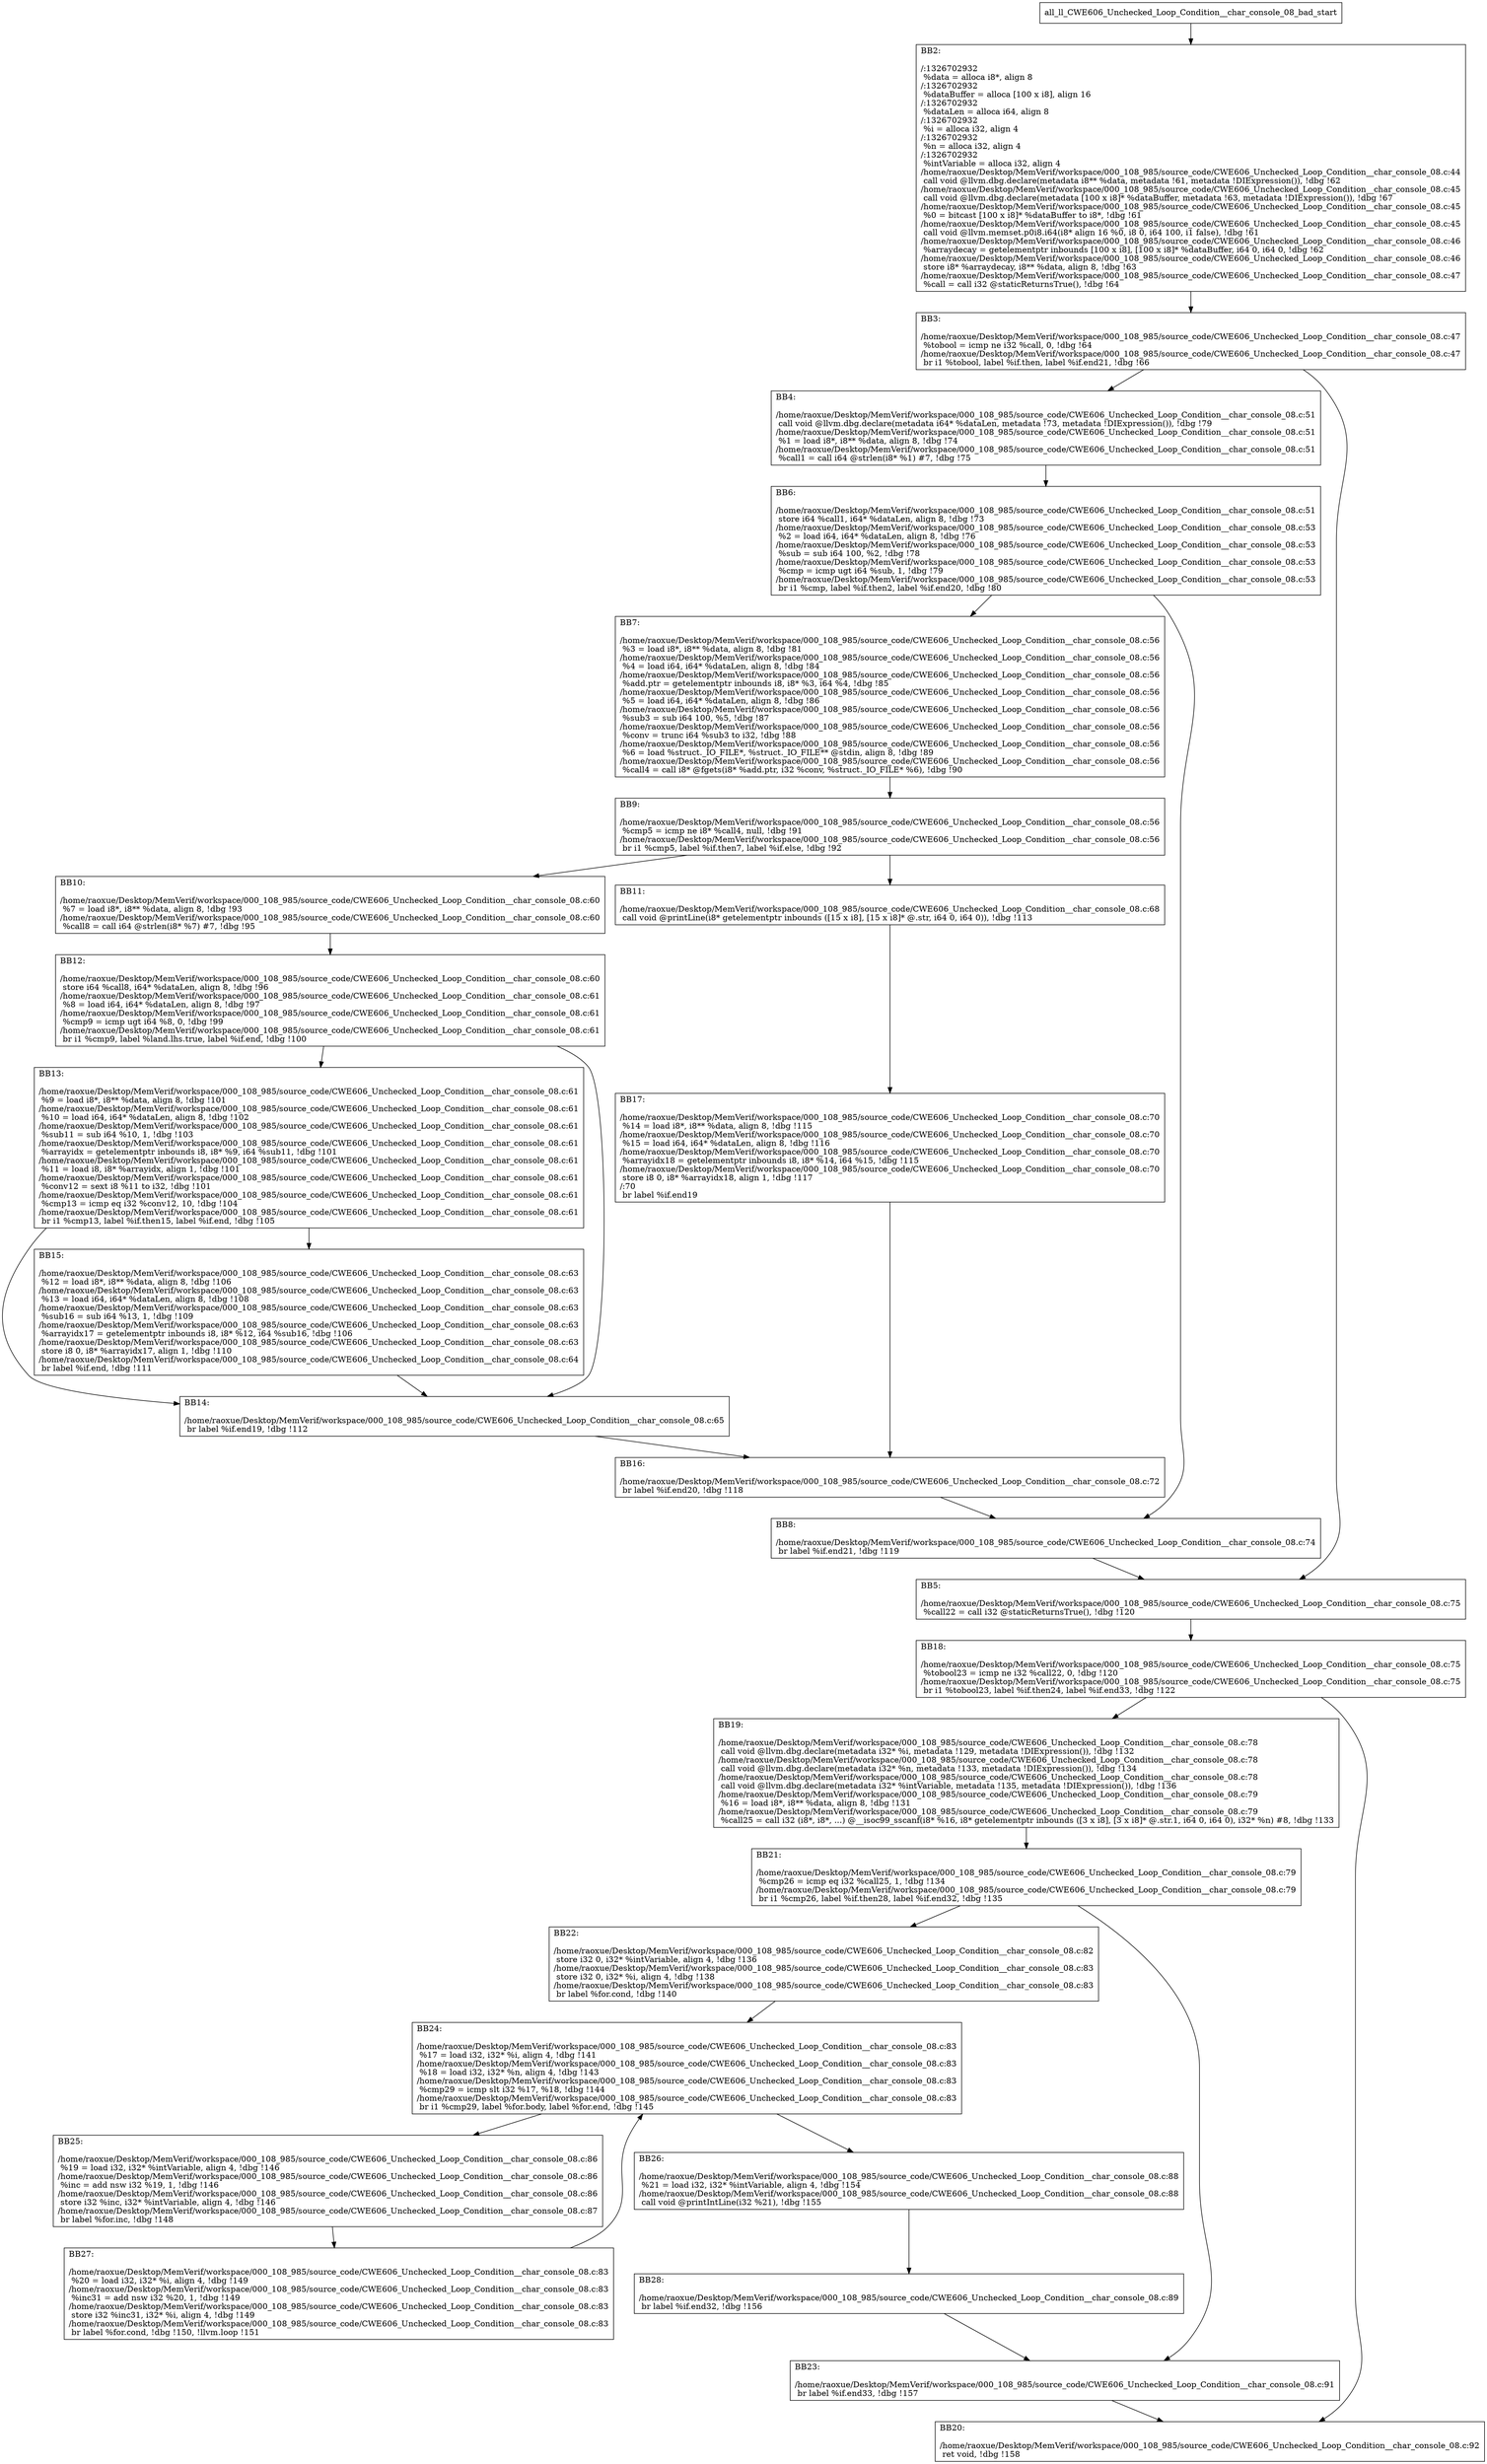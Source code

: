 digraph "CFG for'all_ll_CWE606_Unchecked_Loop_Condition__char_console_08_bad' function" {
	BBall_ll_CWE606_Unchecked_Loop_Condition__char_console_08_bad_start[shape=record,label="{all_ll_CWE606_Unchecked_Loop_Condition__char_console_08_bad_start}"];
	BBall_ll_CWE606_Unchecked_Loop_Condition__char_console_08_bad_start-> all_ll_CWE606_Unchecked_Loop_Condition__char_console_08_badBB2;
	all_ll_CWE606_Unchecked_Loop_Condition__char_console_08_badBB2 [shape=record, label="{BB2:\l\l/:1326702932\l
  %data = alloca i8*, align 8\l
/:1326702932\l
  %dataBuffer = alloca [100 x i8], align 16\l
/:1326702932\l
  %dataLen = alloca i64, align 8\l
/:1326702932\l
  %i = alloca i32, align 4\l
/:1326702932\l
  %n = alloca i32, align 4\l
/:1326702932\l
  %intVariable = alloca i32, align 4\l
/home/raoxue/Desktop/MemVerif/workspace/000_108_985/source_code/CWE606_Unchecked_Loop_Condition__char_console_08.c:44\l
  call void @llvm.dbg.declare(metadata i8** %data, metadata !61, metadata !DIExpression()), !dbg !62\l
/home/raoxue/Desktop/MemVerif/workspace/000_108_985/source_code/CWE606_Unchecked_Loop_Condition__char_console_08.c:45\l
  call void @llvm.dbg.declare(metadata [100 x i8]* %dataBuffer, metadata !63, metadata !DIExpression()), !dbg !67\l
/home/raoxue/Desktop/MemVerif/workspace/000_108_985/source_code/CWE606_Unchecked_Loop_Condition__char_console_08.c:45\l
  %0 = bitcast [100 x i8]* %dataBuffer to i8*, !dbg !61\l
/home/raoxue/Desktop/MemVerif/workspace/000_108_985/source_code/CWE606_Unchecked_Loop_Condition__char_console_08.c:45\l
  call void @llvm.memset.p0i8.i64(i8* align 16 %0, i8 0, i64 100, i1 false), !dbg !61\l
/home/raoxue/Desktop/MemVerif/workspace/000_108_985/source_code/CWE606_Unchecked_Loop_Condition__char_console_08.c:46\l
  %arraydecay = getelementptr inbounds [100 x i8], [100 x i8]* %dataBuffer, i64 0, i64 0, !dbg !62\l
/home/raoxue/Desktop/MemVerif/workspace/000_108_985/source_code/CWE606_Unchecked_Loop_Condition__char_console_08.c:46\l
  store i8* %arraydecay, i8** %data, align 8, !dbg !63\l
/home/raoxue/Desktop/MemVerif/workspace/000_108_985/source_code/CWE606_Unchecked_Loop_Condition__char_console_08.c:47\l
  %call = call i32 @staticReturnsTrue(), !dbg !64\l
}"];
	all_ll_CWE606_Unchecked_Loop_Condition__char_console_08_badBB2-> all_ll_CWE606_Unchecked_Loop_Condition__char_console_08_badBB3;
	all_ll_CWE606_Unchecked_Loop_Condition__char_console_08_badBB3 [shape=record, label="{BB3:\l\l/home/raoxue/Desktop/MemVerif/workspace/000_108_985/source_code/CWE606_Unchecked_Loop_Condition__char_console_08.c:47\l
  %tobool = icmp ne i32 %call, 0, !dbg !64\l
/home/raoxue/Desktop/MemVerif/workspace/000_108_985/source_code/CWE606_Unchecked_Loop_Condition__char_console_08.c:47\l
  br i1 %tobool, label %if.then, label %if.end21, !dbg !66\l
}"];
	all_ll_CWE606_Unchecked_Loop_Condition__char_console_08_badBB3-> all_ll_CWE606_Unchecked_Loop_Condition__char_console_08_badBB4;
	all_ll_CWE606_Unchecked_Loop_Condition__char_console_08_badBB3-> all_ll_CWE606_Unchecked_Loop_Condition__char_console_08_badBB5;
	all_ll_CWE606_Unchecked_Loop_Condition__char_console_08_badBB4 [shape=record, label="{BB4:\l\l/home/raoxue/Desktop/MemVerif/workspace/000_108_985/source_code/CWE606_Unchecked_Loop_Condition__char_console_08.c:51\l
  call void @llvm.dbg.declare(metadata i64* %dataLen, metadata !73, metadata !DIExpression()), !dbg !79\l
/home/raoxue/Desktop/MemVerif/workspace/000_108_985/source_code/CWE606_Unchecked_Loop_Condition__char_console_08.c:51\l
  %1 = load i8*, i8** %data, align 8, !dbg !74\l
/home/raoxue/Desktop/MemVerif/workspace/000_108_985/source_code/CWE606_Unchecked_Loop_Condition__char_console_08.c:51\l
  %call1 = call i64 @strlen(i8* %1) #7, !dbg !75\l
}"];
	all_ll_CWE606_Unchecked_Loop_Condition__char_console_08_badBB4-> all_ll_CWE606_Unchecked_Loop_Condition__char_console_08_badBB6;
	all_ll_CWE606_Unchecked_Loop_Condition__char_console_08_badBB6 [shape=record, label="{BB6:\l\l/home/raoxue/Desktop/MemVerif/workspace/000_108_985/source_code/CWE606_Unchecked_Loop_Condition__char_console_08.c:51\l
  store i64 %call1, i64* %dataLen, align 8, !dbg !73\l
/home/raoxue/Desktop/MemVerif/workspace/000_108_985/source_code/CWE606_Unchecked_Loop_Condition__char_console_08.c:53\l
  %2 = load i64, i64* %dataLen, align 8, !dbg !76\l
/home/raoxue/Desktop/MemVerif/workspace/000_108_985/source_code/CWE606_Unchecked_Loop_Condition__char_console_08.c:53\l
  %sub = sub i64 100, %2, !dbg !78\l
/home/raoxue/Desktop/MemVerif/workspace/000_108_985/source_code/CWE606_Unchecked_Loop_Condition__char_console_08.c:53\l
  %cmp = icmp ugt i64 %sub, 1, !dbg !79\l
/home/raoxue/Desktop/MemVerif/workspace/000_108_985/source_code/CWE606_Unchecked_Loop_Condition__char_console_08.c:53\l
  br i1 %cmp, label %if.then2, label %if.end20, !dbg !80\l
}"];
	all_ll_CWE606_Unchecked_Loop_Condition__char_console_08_badBB6-> all_ll_CWE606_Unchecked_Loop_Condition__char_console_08_badBB7;
	all_ll_CWE606_Unchecked_Loop_Condition__char_console_08_badBB6-> all_ll_CWE606_Unchecked_Loop_Condition__char_console_08_badBB8;
	all_ll_CWE606_Unchecked_Loop_Condition__char_console_08_badBB7 [shape=record, label="{BB7:\l\l/home/raoxue/Desktop/MemVerif/workspace/000_108_985/source_code/CWE606_Unchecked_Loop_Condition__char_console_08.c:56\l
  %3 = load i8*, i8** %data, align 8, !dbg !81\l
/home/raoxue/Desktop/MemVerif/workspace/000_108_985/source_code/CWE606_Unchecked_Loop_Condition__char_console_08.c:56\l
  %4 = load i64, i64* %dataLen, align 8, !dbg !84\l
/home/raoxue/Desktop/MemVerif/workspace/000_108_985/source_code/CWE606_Unchecked_Loop_Condition__char_console_08.c:56\l
  %add.ptr = getelementptr inbounds i8, i8* %3, i64 %4, !dbg !85\l
/home/raoxue/Desktop/MemVerif/workspace/000_108_985/source_code/CWE606_Unchecked_Loop_Condition__char_console_08.c:56\l
  %5 = load i64, i64* %dataLen, align 8, !dbg !86\l
/home/raoxue/Desktop/MemVerif/workspace/000_108_985/source_code/CWE606_Unchecked_Loop_Condition__char_console_08.c:56\l
  %sub3 = sub i64 100, %5, !dbg !87\l
/home/raoxue/Desktop/MemVerif/workspace/000_108_985/source_code/CWE606_Unchecked_Loop_Condition__char_console_08.c:56\l
  %conv = trunc i64 %sub3 to i32, !dbg !88\l
/home/raoxue/Desktop/MemVerif/workspace/000_108_985/source_code/CWE606_Unchecked_Loop_Condition__char_console_08.c:56\l
  %6 = load %struct._IO_FILE*, %struct._IO_FILE** @stdin, align 8, !dbg !89\l
/home/raoxue/Desktop/MemVerif/workspace/000_108_985/source_code/CWE606_Unchecked_Loop_Condition__char_console_08.c:56\l
  %call4 = call i8* @fgets(i8* %add.ptr, i32 %conv, %struct._IO_FILE* %6), !dbg !90\l
}"];
	all_ll_CWE606_Unchecked_Loop_Condition__char_console_08_badBB7-> all_ll_CWE606_Unchecked_Loop_Condition__char_console_08_badBB9;
	all_ll_CWE606_Unchecked_Loop_Condition__char_console_08_badBB9 [shape=record, label="{BB9:\l\l/home/raoxue/Desktop/MemVerif/workspace/000_108_985/source_code/CWE606_Unchecked_Loop_Condition__char_console_08.c:56\l
  %cmp5 = icmp ne i8* %call4, null, !dbg !91\l
/home/raoxue/Desktop/MemVerif/workspace/000_108_985/source_code/CWE606_Unchecked_Loop_Condition__char_console_08.c:56\l
  br i1 %cmp5, label %if.then7, label %if.else, !dbg !92\l
}"];
	all_ll_CWE606_Unchecked_Loop_Condition__char_console_08_badBB9-> all_ll_CWE606_Unchecked_Loop_Condition__char_console_08_badBB10;
	all_ll_CWE606_Unchecked_Loop_Condition__char_console_08_badBB9-> all_ll_CWE606_Unchecked_Loop_Condition__char_console_08_badBB11;
	all_ll_CWE606_Unchecked_Loop_Condition__char_console_08_badBB10 [shape=record, label="{BB10:\l\l/home/raoxue/Desktop/MemVerif/workspace/000_108_985/source_code/CWE606_Unchecked_Loop_Condition__char_console_08.c:60\l
  %7 = load i8*, i8** %data, align 8, !dbg !93\l
/home/raoxue/Desktop/MemVerif/workspace/000_108_985/source_code/CWE606_Unchecked_Loop_Condition__char_console_08.c:60\l
  %call8 = call i64 @strlen(i8* %7) #7, !dbg !95\l
}"];
	all_ll_CWE606_Unchecked_Loop_Condition__char_console_08_badBB10-> all_ll_CWE606_Unchecked_Loop_Condition__char_console_08_badBB12;
	all_ll_CWE606_Unchecked_Loop_Condition__char_console_08_badBB12 [shape=record, label="{BB12:\l\l/home/raoxue/Desktop/MemVerif/workspace/000_108_985/source_code/CWE606_Unchecked_Loop_Condition__char_console_08.c:60\l
  store i64 %call8, i64* %dataLen, align 8, !dbg !96\l
/home/raoxue/Desktop/MemVerif/workspace/000_108_985/source_code/CWE606_Unchecked_Loop_Condition__char_console_08.c:61\l
  %8 = load i64, i64* %dataLen, align 8, !dbg !97\l
/home/raoxue/Desktop/MemVerif/workspace/000_108_985/source_code/CWE606_Unchecked_Loop_Condition__char_console_08.c:61\l
  %cmp9 = icmp ugt i64 %8, 0, !dbg !99\l
/home/raoxue/Desktop/MemVerif/workspace/000_108_985/source_code/CWE606_Unchecked_Loop_Condition__char_console_08.c:61\l
  br i1 %cmp9, label %land.lhs.true, label %if.end, !dbg !100\l
}"];
	all_ll_CWE606_Unchecked_Loop_Condition__char_console_08_badBB12-> all_ll_CWE606_Unchecked_Loop_Condition__char_console_08_badBB13;
	all_ll_CWE606_Unchecked_Loop_Condition__char_console_08_badBB12-> all_ll_CWE606_Unchecked_Loop_Condition__char_console_08_badBB14;
	all_ll_CWE606_Unchecked_Loop_Condition__char_console_08_badBB13 [shape=record, label="{BB13:\l\l/home/raoxue/Desktop/MemVerif/workspace/000_108_985/source_code/CWE606_Unchecked_Loop_Condition__char_console_08.c:61\l
  %9 = load i8*, i8** %data, align 8, !dbg !101\l
/home/raoxue/Desktop/MemVerif/workspace/000_108_985/source_code/CWE606_Unchecked_Loop_Condition__char_console_08.c:61\l
  %10 = load i64, i64* %dataLen, align 8, !dbg !102\l
/home/raoxue/Desktop/MemVerif/workspace/000_108_985/source_code/CWE606_Unchecked_Loop_Condition__char_console_08.c:61\l
  %sub11 = sub i64 %10, 1, !dbg !103\l
/home/raoxue/Desktop/MemVerif/workspace/000_108_985/source_code/CWE606_Unchecked_Loop_Condition__char_console_08.c:61\l
  %arrayidx = getelementptr inbounds i8, i8* %9, i64 %sub11, !dbg !101\l
/home/raoxue/Desktop/MemVerif/workspace/000_108_985/source_code/CWE606_Unchecked_Loop_Condition__char_console_08.c:61\l
  %11 = load i8, i8* %arrayidx, align 1, !dbg !101\l
/home/raoxue/Desktop/MemVerif/workspace/000_108_985/source_code/CWE606_Unchecked_Loop_Condition__char_console_08.c:61\l
  %conv12 = sext i8 %11 to i32, !dbg !101\l
/home/raoxue/Desktop/MemVerif/workspace/000_108_985/source_code/CWE606_Unchecked_Loop_Condition__char_console_08.c:61\l
  %cmp13 = icmp eq i32 %conv12, 10, !dbg !104\l
/home/raoxue/Desktop/MemVerif/workspace/000_108_985/source_code/CWE606_Unchecked_Loop_Condition__char_console_08.c:61\l
  br i1 %cmp13, label %if.then15, label %if.end, !dbg !105\l
}"];
	all_ll_CWE606_Unchecked_Loop_Condition__char_console_08_badBB13-> all_ll_CWE606_Unchecked_Loop_Condition__char_console_08_badBB15;
	all_ll_CWE606_Unchecked_Loop_Condition__char_console_08_badBB13-> all_ll_CWE606_Unchecked_Loop_Condition__char_console_08_badBB14;
	all_ll_CWE606_Unchecked_Loop_Condition__char_console_08_badBB15 [shape=record, label="{BB15:\l\l/home/raoxue/Desktop/MemVerif/workspace/000_108_985/source_code/CWE606_Unchecked_Loop_Condition__char_console_08.c:63\l
  %12 = load i8*, i8** %data, align 8, !dbg !106\l
/home/raoxue/Desktop/MemVerif/workspace/000_108_985/source_code/CWE606_Unchecked_Loop_Condition__char_console_08.c:63\l
  %13 = load i64, i64* %dataLen, align 8, !dbg !108\l
/home/raoxue/Desktop/MemVerif/workspace/000_108_985/source_code/CWE606_Unchecked_Loop_Condition__char_console_08.c:63\l
  %sub16 = sub i64 %13, 1, !dbg !109\l
/home/raoxue/Desktop/MemVerif/workspace/000_108_985/source_code/CWE606_Unchecked_Loop_Condition__char_console_08.c:63\l
  %arrayidx17 = getelementptr inbounds i8, i8* %12, i64 %sub16, !dbg !106\l
/home/raoxue/Desktop/MemVerif/workspace/000_108_985/source_code/CWE606_Unchecked_Loop_Condition__char_console_08.c:63\l
  store i8 0, i8* %arrayidx17, align 1, !dbg !110\l
/home/raoxue/Desktop/MemVerif/workspace/000_108_985/source_code/CWE606_Unchecked_Loop_Condition__char_console_08.c:64\l
  br label %if.end, !dbg !111\l
}"];
	all_ll_CWE606_Unchecked_Loop_Condition__char_console_08_badBB15-> all_ll_CWE606_Unchecked_Loop_Condition__char_console_08_badBB14;
	all_ll_CWE606_Unchecked_Loop_Condition__char_console_08_badBB14 [shape=record, label="{BB14:\l\l/home/raoxue/Desktop/MemVerif/workspace/000_108_985/source_code/CWE606_Unchecked_Loop_Condition__char_console_08.c:65\l
  br label %if.end19, !dbg !112\l
}"];
	all_ll_CWE606_Unchecked_Loop_Condition__char_console_08_badBB14-> all_ll_CWE606_Unchecked_Loop_Condition__char_console_08_badBB16;
	all_ll_CWE606_Unchecked_Loop_Condition__char_console_08_badBB11 [shape=record, label="{BB11:\l\l/home/raoxue/Desktop/MemVerif/workspace/000_108_985/source_code/CWE606_Unchecked_Loop_Condition__char_console_08.c:68\l
  call void @printLine(i8* getelementptr inbounds ([15 x i8], [15 x i8]* @.str, i64 0, i64 0)), !dbg !113\l
}"];
	all_ll_CWE606_Unchecked_Loop_Condition__char_console_08_badBB11-> all_ll_CWE606_Unchecked_Loop_Condition__char_console_08_badBB17;
	all_ll_CWE606_Unchecked_Loop_Condition__char_console_08_badBB17 [shape=record, label="{BB17:\l\l/home/raoxue/Desktop/MemVerif/workspace/000_108_985/source_code/CWE606_Unchecked_Loop_Condition__char_console_08.c:70\l
  %14 = load i8*, i8** %data, align 8, !dbg !115\l
/home/raoxue/Desktop/MemVerif/workspace/000_108_985/source_code/CWE606_Unchecked_Loop_Condition__char_console_08.c:70\l
  %15 = load i64, i64* %dataLen, align 8, !dbg !116\l
/home/raoxue/Desktop/MemVerif/workspace/000_108_985/source_code/CWE606_Unchecked_Loop_Condition__char_console_08.c:70\l
  %arrayidx18 = getelementptr inbounds i8, i8* %14, i64 %15, !dbg !115\l
/home/raoxue/Desktop/MemVerif/workspace/000_108_985/source_code/CWE606_Unchecked_Loop_Condition__char_console_08.c:70\l
  store i8 0, i8* %arrayidx18, align 1, !dbg !117\l
/:70\l
  br label %if.end19\l
}"];
	all_ll_CWE606_Unchecked_Loop_Condition__char_console_08_badBB17-> all_ll_CWE606_Unchecked_Loop_Condition__char_console_08_badBB16;
	all_ll_CWE606_Unchecked_Loop_Condition__char_console_08_badBB16 [shape=record, label="{BB16:\l\l/home/raoxue/Desktop/MemVerif/workspace/000_108_985/source_code/CWE606_Unchecked_Loop_Condition__char_console_08.c:72\l
  br label %if.end20, !dbg !118\l
}"];
	all_ll_CWE606_Unchecked_Loop_Condition__char_console_08_badBB16-> all_ll_CWE606_Unchecked_Loop_Condition__char_console_08_badBB8;
	all_ll_CWE606_Unchecked_Loop_Condition__char_console_08_badBB8 [shape=record, label="{BB8:\l\l/home/raoxue/Desktop/MemVerif/workspace/000_108_985/source_code/CWE606_Unchecked_Loop_Condition__char_console_08.c:74\l
  br label %if.end21, !dbg !119\l
}"];
	all_ll_CWE606_Unchecked_Loop_Condition__char_console_08_badBB8-> all_ll_CWE606_Unchecked_Loop_Condition__char_console_08_badBB5;
	all_ll_CWE606_Unchecked_Loop_Condition__char_console_08_badBB5 [shape=record, label="{BB5:\l\l/home/raoxue/Desktop/MemVerif/workspace/000_108_985/source_code/CWE606_Unchecked_Loop_Condition__char_console_08.c:75\l
  %call22 = call i32 @staticReturnsTrue(), !dbg !120\l
}"];
	all_ll_CWE606_Unchecked_Loop_Condition__char_console_08_badBB5-> all_ll_CWE606_Unchecked_Loop_Condition__char_console_08_badBB18;
	all_ll_CWE606_Unchecked_Loop_Condition__char_console_08_badBB18 [shape=record, label="{BB18:\l\l/home/raoxue/Desktop/MemVerif/workspace/000_108_985/source_code/CWE606_Unchecked_Loop_Condition__char_console_08.c:75\l
  %tobool23 = icmp ne i32 %call22, 0, !dbg !120\l
/home/raoxue/Desktop/MemVerif/workspace/000_108_985/source_code/CWE606_Unchecked_Loop_Condition__char_console_08.c:75\l
  br i1 %tobool23, label %if.then24, label %if.end33, !dbg !122\l
}"];
	all_ll_CWE606_Unchecked_Loop_Condition__char_console_08_badBB18-> all_ll_CWE606_Unchecked_Loop_Condition__char_console_08_badBB19;
	all_ll_CWE606_Unchecked_Loop_Condition__char_console_08_badBB18-> all_ll_CWE606_Unchecked_Loop_Condition__char_console_08_badBB20;
	all_ll_CWE606_Unchecked_Loop_Condition__char_console_08_badBB19 [shape=record, label="{BB19:\l\l/home/raoxue/Desktop/MemVerif/workspace/000_108_985/source_code/CWE606_Unchecked_Loop_Condition__char_console_08.c:78\l
  call void @llvm.dbg.declare(metadata i32* %i, metadata !129, metadata !DIExpression()), !dbg !132\l
/home/raoxue/Desktop/MemVerif/workspace/000_108_985/source_code/CWE606_Unchecked_Loop_Condition__char_console_08.c:78\l
  call void @llvm.dbg.declare(metadata i32* %n, metadata !133, metadata !DIExpression()), !dbg !134\l
/home/raoxue/Desktop/MemVerif/workspace/000_108_985/source_code/CWE606_Unchecked_Loop_Condition__char_console_08.c:78\l
  call void @llvm.dbg.declare(metadata i32* %intVariable, metadata !135, metadata !DIExpression()), !dbg !136\l
/home/raoxue/Desktop/MemVerif/workspace/000_108_985/source_code/CWE606_Unchecked_Loop_Condition__char_console_08.c:79\l
  %16 = load i8*, i8** %data, align 8, !dbg !131\l
/home/raoxue/Desktop/MemVerif/workspace/000_108_985/source_code/CWE606_Unchecked_Loop_Condition__char_console_08.c:79\l
  %call25 = call i32 (i8*, i8*, ...) @__isoc99_sscanf(i8* %16, i8* getelementptr inbounds ([3 x i8], [3 x i8]* @.str.1, i64 0, i64 0), i32* %n) #8, !dbg !133\l
}"];
	all_ll_CWE606_Unchecked_Loop_Condition__char_console_08_badBB19-> all_ll_CWE606_Unchecked_Loop_Condition__char_console_08_badBB21;
	all_ll_CWE606_Unchecked_Loop_Condition__char_console_08_badBB21 [shape=record, label="{BB21:\l\l/home/raoxue/Desktop/MemVerif/workspace/000_108_985/source_code/CWE606_Unchecked_Loop_Condition__char_console_08.c:79\l
  %cmp26 = icmp eq i32 %call25, 1, !dbg !134\l
/home/raoxue/Desktop/MemVerif/workspace/000_108_985/source_code/CWE606_Unchecked_Loop_Condition__char_console_08.c:79\l
  br i1 %cmp26, label %if.then28, label %if.end32, !dbg !135\l
}"];
	all_ll_CWE606_Unchecked_Loop_Condition__char_console_08_badBB21-> all_ll_CWE606_Unchecked_Loop_Condition__char_console_08_badBB22;
	all_ll_CWE606_Unchecked_Loop_Condition__char_console_08_badBB21-> all_ll_CWE606_Unchecked_Loop_Condition__char_console_08_badBB23;
	all_ll_CWE606_Unchecked_Loop_Condition__char_console_08_badBB22 [shape=record, label="{BB22:\l\l/home/raoxue/Desktop/MemVerif/workspace/000_108_985/source_code/CWE606_Unchecked_Loop_Condition__char_console_08.c:82\l
  store i32 0, i32* %intVariable, align 4, !dbg !136\l
/home/raoxue/Desktop/MemVerif/workspace/000_108_985/source_code/CWE606_Unchecked_Loop_Condition__char_console_08.c:83\l
  store i32 0, i32* %i, align 4, !dbg !138\l
/home/raoxue/Desktop/MemVerif/workspace/000_108_985/source_code/CWE606_Unchecked_Loop_Condition__char_console_08.c:83\l
  br label %for.cond, !dbg !140\l
}"];
	all_ll_CWE606_Unchecked_Loop_Condition__char_console_08_badBB22-> all_ll_CWE606_Unchecked_Loop_Condition__char_console_08_badBB24;
	all_ll_CWE606_Unchecked_Loop_Condition__char_console_08_badBB24 [shape=record, label="{BB24:\l\l/home/raoxue/Desktop/MemVerif/workspace/000_108_985/source_code/CWE606_Unchecked_Loop_Condition__char_console_08.c:83\l
  %17 = load i32, i32* %i, align 4, !dbg !141\l
/home/raoxue/Desktop/MemVerif/workspace/000_108_985/source_code/CWE606_Unchecked_Loop_Condition__char_console_08.c:83\l
  %18 = load i32, i32* %n, align 4, !dbg !143\l
/home/raoxue/Desktop/MemVerif/workspace/000_108_985/source_code/CWE606_Unchecked_Loop_Condition__char_console_08.c:83\l
  %cmp29 = icmp slt i32 %17, %18, !dbg !144\l
/home/raoxue/Desktop/MemVerif/workspace/000_108_985/source_code/CWE606_Unchecked_Loop_Condition__char_console_08.c:83\l
  br i1 %cmp29, label %for.body, label %for.end, !dbg !145\l
}"];
	all_ll_CWE606_Unchecked_Loop_Condition__char_console_08_badBB24-> all_ll_CWE606_Unchecked_Loop_Condition__char_console_08_badBB25;
	all_ll_CWE606_Unchecked_Loop_Condition__char_console_08_badBB24-> all_ll_CWE606_Unchecked_Loop_Condition__char_console_08_badBB26;
	all_ll_CWE606_Unchecked_Loop_Condition__char_console_08_badBB25 [shape=record, label="{BB25:\l\l/home/raoxue/Desktop/MemVerif/workspace/000_108_985/source_code/CWE606_Unchecked_Loop_Condition__char_console_08.c:86\l
  %19 = load i32, i32* %intVariable, align 4, !dbg !146\l
/home/raoxue/Desktop/MemVerif/workspace/000_108_985/source_code/CWE606_Unchecked_Loop_Condition__char_console_08.c:86\l
  %inc = add nsw i32 %19, 1, !dbg !146\l
/home/raoxue/Desktop/MemVerif/workspace/000_108_985/source_code/CWE606_Unchecked_Loop_Condition__char_console_08.c:86\l
  store i32 %inc, i32* %intVariable, align 4, !dbg !146\l
/home/raoxue/Desktop/MemVerif/workspace/000_108_985/source_code/CWE606_Unchecked_Loop_Condition__char_console_08.c:87\l
  br label %for.inc, !dbg !148\l
}"];
	all_ll_CWE606_Unchecked_Loop_Condition__char_console_08_badBB25-> all_ll_CWE606_Unchecked_Loop_Condition__char_console_08_badBB27;
	all_ll_CWE606_Unchecked_Loop_Condition__char_console_08_badBB27 [shape=record, label="{BB27:\l\l/home/raoxue/Desktop/MemVerif/workspace/000_108_985/source_code/CWE606_Unchecked_Loop_Condition__char_console_08.c:83\l
  %20 = load i32, i32* %i, align 4, !dbg !149\l
/home/raoxue/Desktop/MemVerif/workspace/000_108_985/source_code/CWE606_Unchecked_Loop_Condition__char_console_08.c:83\l
  %inc31 = add nsw i32 %20, 1, !dbg !149\l
/home/raoxue/Desktop/MemVerif/workspace/000_108_985/source_code/CWE606_Unchecked_Loop_Condition__char_console_08.c:83\l
  store i32 %inc31, i32* %i, align 4, !dbg !149\l
/home/raoxue/Desktop/MemVerif/workspace/000_108_985/source_code/CWE606_Unchecked_Loop_Condition__char_console_08.c:83\l
  br label %for.cond, !dbg !150, !llvm.loop !151\l
}"];
	all_ll_CWE606_Unchecked_Loop_Condition__char_console_08_badBB27-> all_ll_CWE606_Unchecked_Loop_Condition__char_console_08_badBB24;
	all_ll_CWE606_Unchecked_Loop_Condition__char_console_08_badBB26 [shape=record, label="{BB26:\l\l/home/raoxue/Desktop/MemVerif/workspace/000_108_985/source_code/CWE606_Unchecked_Loop_Condition__char_console_08.c:88\l
  %21 = load i32, i32* %intVariable, align 4, !dbg !154\l
/home/raoxue/Desktop/MemVerif/workspace/000_108_985/source_code/CWE606_Unchecked_Loop_Condition__char_console_08.c:88\l
  call void @printIntLine(i32 %21), !dbg !155\l
}"];
	all_ll_CWE606_Unchecked_Loop_Condition__char_console_08_badBB26-> all_ll_CWE606_Unchecked_Loop_Condition__char_console_08_badBB28;
	all_ll_CWE606_Unchecked_Loop_Condition__char_console_08_badBB28 [shape=record, label="{BB28:\l\l/home/raoxue/Desktop/MemVerif/workspace/000_108_985/source_code/CWE606_Unchecked_Loop_Condition__char_console_08.c:89\l
  br label %if.end32, !dbg !156\l
}"];
	all_ll_CWE606_Unchecked_Loop_Condition__char_console_08_badBB28-> all_ll_CWE606_Unchecked_Loop_Condition__char_console_08_badBB23;
	all_ll_CWE606_Unchecked_Loop_Condition__char_console_08_badBB23 [shape=record, label="{BB23:\l\l/home/raoxue/Desktop/MemVerif/workspace/000_108_985/source_code/CWE606_Unchecked_Loop_Condition__char_console_08.c:91\l
  br label %if.end33, !dbg !157\l
}"];
	all_ll_CWE606_Unchecked_Loop_Condition__char_console_08_badBB23-> all_ll_CWE606_Unchecked_Loop_Condition__char_console_08_badBB20;
	all_ll_CWE606_Unchecked_Loop_Condition__char_console_08_badBB20 [shape=record, label="{BB20:\l\l/home/raoxue/Desktop/MemVerif/workspace/000_108_985/source_code/CWE606_Unchecked_Loop_Condition__char_console_08.c:92\l
  ret void, !dbg !158\l
}"];
}
